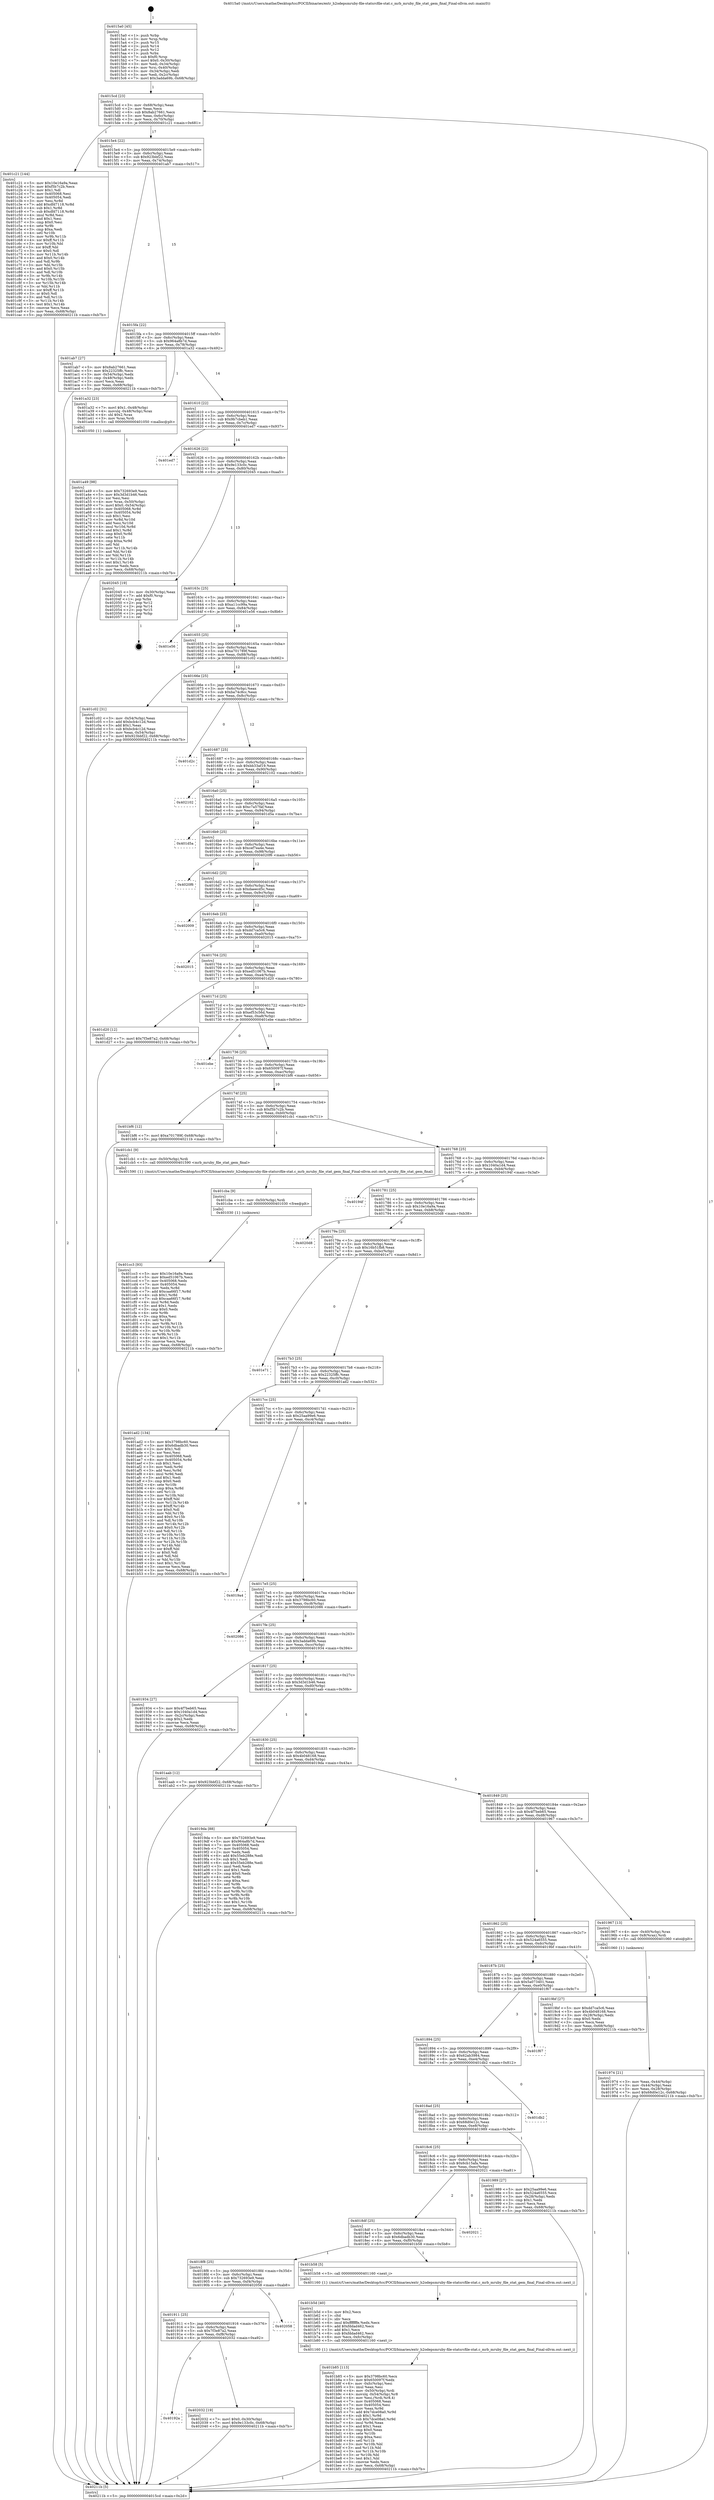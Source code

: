 digraph "0x4015a0" {
  label = "0x4015a0 (/mnt/c/Users/mathe/Desktop/tcc/POCII/binaries/extr_h2odepsmruby-file-statsrcfile-stat.c_mrb_mruby_file_stat_gem_final_Final-ollvm.out::main(0))"
  labelloc = "t"
  node[shape=record]

  Entry [label="",width=0.3,height=0.3,shape=circle,fillcolor=black,style=filled]
  "0x4015cd" [label="{
     0x4015cd [23]\l
     | [instrs]\l
     &nbsp;&nbsp;0x4015cd \<+3\>: mov -0x68(%rbp),%eax\l
     &nbsp;&nbsp;0x4015d0 \<+2\>: mov %eax,%ecx\l
     &nbsp;&nbsp;0x4015d2 \<+6\>: sub $0x8ab27661,%ecx\l
     &nbsp;&nbsp;0x4015d8 \<+3\>: mov %eax,-0x6c(%rbp)\l
     &nbsp;&nbsp;0x4015db \<+3\>: mov %ecx,-0x70(%rbp)\l
     &nbsp;&nbsp;0x4015de \<+6\>: je 0000000000401c21 \<main+0x681\>\l
  }"]
  "0x401c21" [label="{
     0x401c21 [144]\l
     | [instrs]\l
     &nbsp;&nbsp;0x401c21 \<+5\>: mov $0x10e16a9a,%eax\l
     &nbsp;&nbsp;0x401c26 \<+5\>: mov $0xf5b7c2b,%ecx\l
     &nbsp;&nbsp;0x401c2b \<+2\>: mov $0x1,%dl\l
     &nbsp;&nbsp;0x401c2d \<+7\>: mov 0x405068,%esi\l
     &nbsp;&nbsp;0x401c34 \<+7\>: mov 0x405054,%edi\l
     &nbsp;&nbsp;0x401c3b \<+3\>: mov %esi,%r8d\l
     &nbsp;&nbsp;0x401c3e \<+7\>: add $0xdfd7118,%r8d\l
     &nbsp;&nbsp;0x401c45 \<+4\>: sub $0x1,%r8d\l
     &nbsp;&nbsp;0x401c49 \<+7\>: sub $0xdfd7118,%r8d\l
     &nbsp;&nbsp;0x401c50 \<+4\>: imul %r8d,%esi\l
     &nbsp;&nbsp;0x401c54 \<+3\>: and $0x1,%esi\l
     &nbsp;&nbsp;0x401c57 \<+3\>: cmp $0x0,%esi\l
     &nbsp;&nbsp;0x401c5a \<+4\>: sete %r9b\l
     &nbsp;&nbsp;0x401c5e \<+3\>: cmp $0xa,%edi\l
     &nbsp;&nbsp;0x401c61 \<+4\>: setl %r10b\l
     &nbsp;&nbsp;0x401c65 \<+3\>: mov %r9b,%r11b\l
     &nbsp;&nbsp;0x401c68 \<+4\>: xor $0xff,%r11b\l
     &nbsp;&nbsp;0x401c6c \<+3\>: mov %r10b,%bl\l
     &nbsp;&nbsp;0x401c6f \<+3\>: xor $0xff,%bl\l
     &nbsp;&nbsp;0x401c72 \<+3\>: xor $0x0,%dl\l
     &nbsp;&nbsp;0x401c75 \<+3\>: mov %r11b,%r14b\l
     &nbsp;&nbsp;0x401c78 \<+4\>: and $0x0,%r14b\l
     &nbsp;&nbsp;0x401c7c \<+3\>: and %dl,%r9b\l
     &nbsp;&nbsp;0x401c7f \<+3\>: mov %bl,%r15b\l
     &nbsp;&nbsp;0x401c82 \<+4\>: and $0x0,%r15b\l
     &nbsp;&nbsp;0x401c86 \<+3\>: and %dl,%r10b\l
     &nbsp;&nbsp;0x401c89 \<+3\>: or %r9b,%r14b\l
     &nbsp;&nbsp;0x401c8c \<+3\>: or %r10b,%r15b\l
     &nbsp;&nbsp;0x401c8f \<+3\>: xor %r15b,%r14b\l
     &nbsp;&nbsp;0x401c92 \<+3\>: or %bl,%r11b\l
     &nbsp;&nbsp;0x401c95 \<+4\>: xor $0xff,%r11b\l
     &nbsp;&nbsp;0x401c99 \<+3\>: or $0x0,%dl\l
     &nbsp;&nbsp;0x401c9c \<+3\>: and %dl,%r11b\l
     &nbsp;&nbsp;0x401c9f \<+3\>: or %r11b,%r14b\l
     &nbsp;&nbsp;0x401ca2 \<+4\>: test $0x1,%r14b\l
     &nbsp;&nbsp;0x401ca6 \<+3\>: cmovne %ecx,%eax\l
     &nbsp;&nbsp;0x401ca9 \<+3\>: mov %eax,-0x68(%rbp)\l
     &nbsp;&nbsp;0x401cac \<+5\>: jmp 000000000040211b \<main+0xb7b\>\l
  }"]
  "0x4015e4" [label="{
     0x4015e4 [22]\l
     | [instrs]\l
     &nbsp;&nbsp;0x4015e4 \<+5\>: jmp 00000000004015e9 \<main+0x49\>\l
     &nbsp;&nbsp;0x4015e9 \<+3\>: mov -0x6c(%rbp),%eax\l
     &nbsp;&nbsp;0x4015ec \<+5\>: sub $0x923bbf22,%eax\l
     &nbsp;&nbsp;0x4015f1 \<+3\>: mov %eax,-0x74(%rbp)\l
     &nbsp;&nbsp;0x4015f4 \<+6\>: je 0000000000401ab7 \<main+0x517\>\l
  }"]
  Exit [label="",width=0.3,height=0.3,shape=circle,fillcolor=black,style=filled,peripheries=2]
  "0x401ab7" [label="{
     0x401ab7 [27]\l
     | [instrs]\l
     &nbsp;&nbsp;0x401ab7 \<+5\>: mov $0x8ab27661,%eax\l
     &nbsp;&nbsp;0x401abc \<+5\>: mov $0x22325ffc,%ecx\l
     &nbsp;&nbsp;0x401ac1 \<+3\>: mov -0x54(%rbp),%edx\l
     &nbsp;&nbsp;0x401ac4 \<+3\>: cmp -0x48(%rbp),%edx\l
     &nbsp;&nbsp;0x401ac7 \<+3\>: cmovl %ecx,%eax\l
     &nbsp;&nbsp;0x401aca \<+3\>: mov %eax,-0x68(%rbp)\l
     &nbsp;&nbsp;0x401acd \<+5\>: jmp 000000000040211b \<main+0xb7b\>\l
  }"]
  "0x4015fa" [label="{
     0x4015fa [22]\l
     | [instrs]\l
     &nbsp;&nbsp;0x4015fa \<+5\>: jmp 00000000004015ff \<main+0x5f\>\l
     &nbsp;&nbsp;0x4015ff \<+3\>: mov -0x6c(%rbp),%eax\l
     &nbsp;&nbsp;0x401602 \<+5\>: sub $0x964a8b7d,%eax\l
     &nbsp;&nbsp;0x401607 \<+3\>: mov %eax,-0x78(%rbp)\l
     &nbsp;&nbsp;0x40160a \<+6\>: je 0000000000401a32 \<main+0x492\>\l
  }"]
  "0x40192a" [label="{
     0x40192a\l
  }", style=dashed]
  "0x401a32" [label="{
     0x401a32 [23]\l
     | [instrs]\l
     &nbsp;&nbsp;0x401a32 \<+7\>: movl $0x1,-0x48(%rbp)\l
     &nbsp;&nbsp;0x401a39 \<+4\>: movslq -0x48(%rbp),%rax\l
     &nbsp;&nbsp;0x401a3d \<+4\>: shl $0x2,%rax\l
     &nbsp;&nbsp;0x401a41 \<+3\>: mov %rax,%rdi\l
     &nbsp;&nbsp;0x401a44 \<+5\>: call 0000000000401050 \<malloc@plt\>\l
     | [calls]\l
     &nbsp;&nbsp;0x401050 \{1\} (unknown)\l
  }"]
  "0x401610" [label="{
     0x401610 [22]\l
     | [instrs]\l
     &nbsp;&nbsp;0x401610 \<+5\>: jmp 0000000000401615 \<main+0x75\>\l
     &nbsp;&nbsp;0x401615 \<+3\>: mov -0x6c(%rbp),%eax\l
     &nbsp;&nbsp;0x401618 \<+5\>: sub $0x9b7cbeb1,%eax\l
     &nbsp;&nbsp;0x40161d \<+3\>: mov %eax,-0x7c(%rbp)\l
     &nbsp;&nbsp;0x401620 \<+6\>: je 0000000000401ed7 \<main+0x937\>\l
  }"]
  "0x402032" [label="{
     0x402032 [19]\l
     | [instrs]\l
     &nbsp;&nbsp;0x402032 \<+7\>: movl $0x0,-0x30(%rbp)\l
     &nbsp;&nbsp;0x402039 \<+7\>: movl $0x9e133c0c,-0x68(%rbp)\l
     &nbsp;&nbsp;0x402040 \<+5\>: jmp 000000000040211b \<main+0xb7b\>\l
  }"]
  "0x401ed7" [label="{
     0x401ed7\l
  }", style=dashed]
  "0x401626" [label="{
     0x401626 [22]\l
     | [instrs]\l
     &nbsp;&nbsp;0x401626 \<+5\>: jmp 000000000040162b \<main+0x8b\>\l
     &nbsp;&nbsp;0x40162b \<+3\>: mov -0x6c(%rbp),%eax\l
     &nbsp;&nbsp;0x40162e \<+5\>: sub $0x9e133c0c,%eax\l
     &nbsp;&nbsp;0x401633 \<+3\>: mov %eax,-0x80(%rbp)\l
     &nbsp;&nbsp;0x401636 \<+6\>: je 0000000000402045 \<main+0xaa5\>\l
  }"]
  "0x401911" [label="{
     0x401911 [25]\l
     | [instrs]\l
     &nbsp;&nbsp;0x401911 \<+5\>: jmp 0000000000401916 \<main+0x376\>\l
     &nbsp;&nbsp;0x401916 \<+3\>: mov -0x6c(%rbp),%eax\l
     &nbsp;&nbsp;0x401919 \<+5\>: sub $0x7f3e87a2,%eax\l
     &nbsp;&nbsp;0x40191e \<+6\>: mov %eax,-0xf8(%rbp)\l
     &nbsp;&nbsp;0x401924 \<+6\>: je 0000000000402032 \<main+0xa92\>\l
  }"]
  "0x402045" [label="{
     0x402045 [19]\l
     | [instrs]\l
     &nbsp;&nbsp;0x402045 \<+3\>: mov -0x30(%rbp),%eax\l
     &nbsp;&nbsp;0x402048 \<+7\>: add $0xf0,%rsp\l
     &nbsp;&nbsp;0x40204f \<+1\>: pop %rbx\l
     &nbsp;&nbsp;0x402050 \<+2\>: pop %r12\l
     &nbsp;&nbsp;0x402052 \<+2\>: pop %r14\l
     &nbsp;&nbsp;0x402054 \<+2\>: pop %r15\l
     &nbsp;&nbsp;0x402056 \<+1\>: pop %rbp\l
     &nbsp;&nbsp;0x402057 \<+1\>: ret\l
  }"]
  "0x40163c" [label="{
     0x40163c [25]\l
     | [instrs]\l
     &nbsp;&nbsp;0x40163c \<+5\>: jmp 0000000000401641 \<main+0xa1\>\l
     &nbsp;&nbsp;0x401641 \<+3\>: mov -0x6c(%rbp),%eax\l
     &nbsp;&nbsp;0x401644 \<+5\>: sub $0xa11cc99a,%eax\l
     &nbsp;&nbsp;0x401649 \<+6\>: mov %eax,-0x84(%rbp)\l
     &nbsp;&nbsp;0x40164f \<+6\>: je 0000000000401e56 \<main+0x8b6\>\l
  }"]
  "0x402058" [label="{
     0x402058\l
  }", style=dashed]
  "0x401e56" [label="{
     0x401e56\l
  }", style=dashed]
  "0x401655" [label="{
     0x401655 [25]\l
     | [instrs]\l
     &nbsp;&nbsp;0x401655 \<+5\>: jmp 000000000040165a \<main+0xba\>\l
     &nbsp;&nbsp;0x40165a \<+3\>: mov -0x6c(%rbp),%eax\l
     &nbsp;&nbsp;0x40165d \<+5\>: sub $0xa701789f,%eax\l
     &nbsp;&nbsp;0x401662 \<+6\>: mov %eax,-0x88(%rbp)\l
     &nbsp;&nbsp;0x401668 \<+6\>: je 0000000000401c02 \<main+0x662\>\l
  }"]
  "0x401cc3" [label="{
     0x401cc3 [93]\l
     | [instrs]\l
     &nbsp;&nbsp;0x401cc3 \<+5\>: mov $0x10e16a9a,%eax\l
     &nbsp;&nbsp;0x401cc8 \<+5\>: mov $0xed51067b,%ecx\l
     &nbsp;&nbsp;0x401ccd \<+7\>: mov 0x405068,%edx\l
     &nbsp;&nbsp;0x401cd4 \<+7\>: mov 0x405054,%esi\l
     &nbsp;&nbsp;0x401cdb \<+3\>: mov %edx,%r8d\l
     &nbsp;&nbsp;0x401cde \<+7\>: add $0xcaa66f17,%r8d\l
     &nbsp;&nbsp;0x401ce5 \<+4\>: sub $0x1,%r8d\l
     &nbsp;&nbsp;0x401ce9 \<+7\>: sub $0xcaa66f17,%r8d\l
     &nbsp;&nbsp;0x401cf0 \<+4\>: imul %r8d,%edx\l
     &nbsp;&nbsp;0x401cf4 \<+3\>: and $0x1,%edx\l
     &nbsp;&nbsp;0x401cf7 \<+3\>: cmp $0x0,%edx\l
     &nbsp;&nbsp;0x401cfa \<+4\>: sete %r9b\l
     &nbsp;&nbsp;0x401cfe \<+3\>: cmp $0xa,%esi\l
     &nbsp;&nbsp;0x401d01 \<+4\>: setl %r10b\l
     &nbsp;&nbsp;0x401d05 \<+3\>: mov %r9b,%r11b\l
     &nbsp;&nbsp;0x401d08 \<+3\>: and %r10b,%r11b\l
     &nbsp;&nbsp;0x401d0b \<+3\>: xor %r10b,%r9b\l
     &nbsp;&nbsp;0x401d0e \<+3\>: or %r9b,%r11b\l
     &nbsp;&nbsp;0x401d11 \<+4\>: test $0x1,%r11b\l
     &nbsp;&nbsp;0x401d15 \<+3\>: cmovne %ecx,%eax\l
     &nbsp;&nbsp;0x401d18 \<+3\>: mov %eax,-0x68(%rbp)\l
     &nbsp;&nbsp;0x401d1b \<+5\>: jmp 000000000040211b \<main+0xb7b\>\l
  }"]
  "0x401c02" [label="{
     0x401c02 [31]\l
     | [instrs]\l
     &nbsp;&nbsp;0x401c02 \<+3\>: mov -0x54(%rbp),%eax\l
     &nbsp;&nbsp;0x401c05 \<+5\>: add $0xbcb4c12d,%eax\l
     &nbsp;&nbsp;0x401c0a \<+3\>: add $0x1,%eax\l
     &nbsp;&nbsp;0x401c0d \<+5\>: sub $0xbcb4c12d,%eax\l
     &nbsp;&nbsp;0x401c12 \<+3\>: mov %eax,-0x54(%rbp)\l
     &nbsp;&nbsp;0x401c15 \<+7\>: movl $0x923bbf22,-0x68(%rbp)\l
     &nbsp;&nbsp;0x401c1c \<+5\>: jmp 000000000040211b \<main+0xb7b\>\l
  }"]
  "0x40166e" [label="{
     0x40166e [25]\l
     | [instrs]\l
     &nbsp;&nbsp;0x40166e \<+5\>: jmp 0000000000401673 \<main+0xd3\>\l
     &nbsp;&nbsp;0x401673 \<+3\>: mov -0x6c(%rbp),%eax\l
     &nbsp;&nbsp;0x401676 \<+5\>: sub $0xba74c8cc,%eax\l
     &nbsp;&nbsp;0x40167b \<+6\>: mov %eax,-0x8c(%rbp)\l
     &nbsp;&nbsp;0x401681 \<+6\>: je 0000000000401d2c \<main+0x78c\>\l
  }"]
  "0x401cba" [label="{
     0x401cba [9]\l
     | [instrs]\l
     &nbsp;&nbsp;0x401cba \<+4\>: mov -0x50(%rbp),%rdi\l
     &nbsp;&nbsp;0x401cbe \<+5\>: call 0000000000401030 \<free@plt\>\l
     | [calls]\l
     &nbsp;&nbsp;0x401030 \{1\} (unknown)\l
  }"]
  "0x401d2c" [label="{
     0x401d2c\l
  }", style=dashed]
  "0x401687" [label="{
     0x401687 [25]\l
     | [instrs]\l
     &nbsp;&nbsp;0x401687 \<+5\>: jmp 000000000040168c \<main+0xec\>\l
     &nbsp;&nbsp;0x40168c \<+3\>: mov -0x6c(%rbp),%eax\l
     &nbsp;&nbsp;0x40168f \<+5\>: sub $0xbb33af19,%eax\l
     &nbsp;&nbsp;0x401694 \<+6\>: mov %eax,-0x90(%rbp)\l
     &nbsp;&nbsp;0x40169a \<+6\>: je 0000000000402102 \<main+0xb62\>\l
  }"]
  "0x401b85" [label="{
     0x401b85 [113]\l
     | [instrs]\l
     &nbsp;&nbsp;0x401b85 \<+5\>: mov $0x3798bc60,%ecx\l
     &nbsp;&nbsp;0x401b8a \<+5\>: mov $0x650097f,%edx\l
     &nbsp;&nbsp;0x401b8f \<+6\>: mov -0xfc(%rbp),%esi\l
     &nbsp;&nbsp;0x401b95 \<+3\>: imul %eax,%esi\l
     &nbsp;&nbsp;0x401b98 \<+4\>: mov -0x50(%rbp),%rdi\l
     &nbsp;&nbsp;0x401b9c \<+4\>: movslq -0x54(%rbp),%r8\l
     &nbsp;&nbsp;0x401ba0 \<+4\>: mov %esi,(%rdi,%r8,4)\l
     &nbsp;&nbsp;0x401ba4 \<+7\>: mov 0x405068,%eax\l
     &nbsp;&nbsp;0x401bab \<+7\>: mov 0x405054,%esi\l
     &nbsp;&nbsp;0x401bb2 \<+3\>: mov %eax,%r9d\l
     &nbsp;&nbsp;0x401bb5 \<+7\>: add $0x7dce08a0,%r9d\l
     &nbsp;&nbsp;0x401bbc \<+4\>: sub $0x1,%r9d\l
     &nbsp;&nbsp;0x401bc0 \<+7\>: sub $0x7dce08a0,%r9d\l
     &nbsp;&nbsp;0x401bc7 \<+4\>: imul %r9d,%eax\l
     &nbsp;&nbsp;0x401bcb \<+3\>: and $0x1,%eax\l
     &nbsp;&nbsp;0x401bce \<+3\>: cmp $0x0,%eax\l
     &nbsp;&nbsp;0x401bd1 \<+4\>: sete %r10b\l
     &nbsp;&nbsp;0x401bd5 \<+3\>: cmp $0xa,%esi\l
     &nbsp;&nbsp;0x401bd8 \<+4\>: setl %r11b\l
     &nbsp;&nbsp;0x401bdc \<+3\>: mov %r10b,%bl\l
     &nbsp;&nbsp;0x401bdf \<+3\>: and %r11b,%bl\l
     &nbsp;&nbsp;0x401be2 \<+3\>: xor %r11b,%r10b\l
     &nbsp;&nbsp;0x401be5 \<+3\>: or %r10b,%bl\l
     &nbsp;&nbsp;0x401be8 \<+3\>: test $0x1,%bl\l
     &nbsp;&nbsp;0x401beb \<+3\>: cmovne %edx,%ecx\l
     &nbsp;&nbsp;0x401bee \<+3\>: mov %ecx,-0x68(%rbp)\l
     &nbsp;&nbsp;0x401bf1 \<+5\>: jmp 000000000040211b \<main+0xb7b\>\l
  }"]
  "0x402102" [label="{
     0x402102\l
  }", style=dashed]
  "0x4016a0" [label="{
     0x4016a0 [25]\l
     | [instrs]\l
     &nbsp;&nbsp;0x4016a0 \<+5\>: jmp 00000000004016a5 \<main+0x105\>\l
     &nbsp;&nbsp;0x4016a5 \<+3\>: mov -0x6c(%rbp),%eax\l
     &nbsp;&nbsp;0x4016a8 \<+5\>: sub $0xc7a57faf,%eax\l
     &nbsp;&nbsp;0x4016ad \<+6\>: mov %eax,-0x94(%rbp)\l
     &nbsp;&nbsp;0x4016b3 \<+6\>: je 0000000000401d5a \<main+0x7ba\>\l
  }"]
  "0x401b5d" [label="{
     0x401b5d [40]\l
     | [instrs]\l
     &nbsp;&nbsp;0x401b5d \<+5\>: mov $0x2,%ecx\l
     &nbsp;&nbsp;0x401b62 \<+1\>: cltd\l
     &nbsp;&nbsp;0x401b63 \<+2\>: idiv %ecx\l
     &nbsp;&nbsp;0x401b65 \<+6\>: imul $0xfffffffe,%edx,%ecx\l
     &nbsp;&nbsp;0x401b6b \<+6\>: add $0xfddad462,%ecx\l
     &nbsp;&nbsp;0x401b71 \<+3\>: add $0x1,%ecx\l
     &nbsp;&nbsp;0x401b74 \<+6\>: sub $0xfddad462,%ecx\l
     &nbsp;&nbsp;0x401b7a \<+6\>: mov %ecx,-0xfc(%rbp)\l
     &nbsp;&nbsp;0x401b80 \<+5\>: call 0000000000401160 \<next_i\>\l
     | [calls]\l
     &nbsp;&nbsp;0x401160 \{1\} (/mnt/c/Users/mathe/Desktop/tcc/POCII/binaries/extr_h2odepsmruby-file-statsrcfile-stat.c_mrb_mruby_file_stat_gem_final_Final-ollvm.out::next_i)\l
  }"]
  "0x401d5a" [label="{
     0x401d5a\l
  }", style=dashed]
  "0x4016b9" [label="{
     0x4016b9 [25]\l
     | [instrs]\l
     &nbsp;&nbsp;0x4016b9 \<+5\>: jmp 00000000004016be \<main+0x11e\>\l
     &nbsp;&nbsp;0x4016be \<+3\>: mov -0x6c(%rbp),%eax\l
     &nbsp;&nbsp;0x4016c1 \<+5\>: sub $0xcef7ea4e,%eax\l
     &nbsp;&nbsp;0x4016c6 \<+6\>: mov %eax,-0x98(%rbp)\l
     &nbsp;&nbsp;0x4016cc \<+6\>: je 00000000004020f6 \<main+0xb56\>\l
  }"]
  "0x4018f8" [label="{
     0x4018f8 [25]\l
     | [instrs]\l
     &nbsp;&nbsp;0x4018f8 \<+5\>: jmp 00000000004018fd \<main+0x35d\>\l
     &nbsp;&nbsp;0x4018fd \<+3\>: mov -0x6c(%rbp),%eax\l
     &nbsp;&nbsp;0x401900 \<+5\>: sub $0x732693e9,%eax\l
     &nbsp;&nbsp;0x401905 \<+6\>: mov %eax,-0xf4(%rbp)\l
     &nbsp;&nbsp;0x40190b \<+6\>: je 0000000000402058 \<main+0xab8\>\l
  }"]
  "0x4020f6" [label="{
     0x4020f6\l
  }", style=dashed]
  "0x4016d2" [label="{
     0x4016d2 [25]\l
     | [instrs]\l
     &nbsp;&nbsp;0x4016d2 \<+5\>: jmp 00000000004016d7 \<main+0x137\>\l
     &nbsp;&nbsp;0x4016d7 \<+3\>: mov -0x6c(%rbp),%eax\l
     &nbsp;&nbsp;0x4016da \<+5\>: sub $0xdaeecd5c,%eax\l
     &nbsp;&nbsp;0x4016df \<+6\>: mov %eax,-0x9c(%rbp)\l
     &nbsp;&nbsp;0x4016e5 \<+6\>: je 0000000000402009 \<main+0xa69\>\l
  }"]
  "0x401b58" [label="{
     0x401b58 [5]\l
     | [instrs]\l
     &nbsp;&nbsp;0x401b58 \<+5\>: call 0000000000401160 \<next_i\>\l
     | [calls]\l
     &nbsp;&nbsp;0x401160 \{1\} (/mnt/c/Users/mathe/Desktop/tcc/POCII/binaries/extr_h2odepsmruby-file-statsrcfile-stat.c_mrb_mruby_file_stat_gem_final_Final-ollvm.out::next_i)\l
  }"]
  "0x402009" [label="{
     0x402009\l
  }", style=dashed]
  "0x4016eb" [label="{
     0x4016eb [25]\l
     | [instrs]\l
     &nbsp;&nbsp;0x4016eb \<+5\>: jmp 00000000004016f0 \<main+0x150\>\l
     &nbsp;&nbsp;0x4016f0 \<+3\>: mov -0x6c(%rbp),%eax\l
     &nbsp;&nbsp;0x4016f3 \<+5\>: sub $0xdd7ca5c6,%eax\l
     &nbsp;&nbsp;0x4016f8 \<+6\>: mov %eax,-0xa0(%rbp)\l
     &nbsp;&nbsp;0x4016fe \<+6\>: je 0000000000402015 \<main+0xa75\>\l
  }"]
  "0x4018df" [label="{
     0x4018df [25]\l
     | [instrs]\l
     &nbsp;&nbsp;0x4018df \<+5\>: jmp 00000000004018e4 \<main+0x344\>\l
     &nbsp;&nbsp;0x4018e4 \<+3\>: mov -0x6c(%rbp),%eax\l
     &nbsp;&nbsp;0x4018e7 \<+5\>: sub $0x6dbadb30,%eax\l
     &nbsp;&nbsp;0x4018ec \<+6\>: mov %eax,-0xf0(%rbp)\l
     &nbsp;&nbsp;0x4018f2 \<+6\>: je 0000000000401b58 \<main+0x5b8\>\l
  }"]
  "0x402015" [label="{
     0x402015\l
  }", style=dashed]
  "0x401704" [label="{
     0x401704 [25]\l
     | [instrs]\l
     &nbsp;&nbsp;0x401704 \<+5\>: jmp 0000000000401709 \<main+0x169\>\l
     &nbsp;&nbsp;0x401709 \<+3\>: mov -0x6c(%rbp),%eax\l
     &nbsp;&nbsp;0x40170c \<+5\>: sub $0xed51067b,%eax\l
     &nbsp;&nbsp;0x401711 \<+6\>: mov %eax,-0xa4(%rbp)\l
     &nbsp;&nbsp;0x401717 \<+6\>: je 0000000000401d20 \<main+0x780\>\l
  }"]
  "0x402021" [label="{
     0x402021\l
  }", style=dashed]
  "0x401d20" [label="{
     0x401d20 [12]\l
     | [instrs]\l
     &nbsp;&nbsp;0x401d20 \<+7\>: movl $0x7f3e87a2,-0x68(%rbp)\l
     &nbsp;&nbsp;0x401d27 \<+5\>: jmp 000000000040211b \<main+0xb7b\>\l
  }"]
  "0x40171d" [label="{
     0x40171d [25]\l
     | [instrs]\l
     &nbsp;&nbsp;0x40171d \<+5\>: jmp 0000000000401722 \<main+0x182\>\l
     &nbsp;&nbsp;0x401722 \<+3\>: mov -0x6c(%rbp),%eax\l
     &nbsp;&nbsp;0x401725 \<+5\>: sub $0xef53c56d,%eax\l
     &nbsp;&nbsp;0x40172a \<+6\>: mov %eax,-0xa8(%rbp)\l
     &nbsp;&nbsp;0x401730 \<+6\>: je 0000000000401ebe \<main+0x91e\>\l
  }"]
  "0x401a49" [label="{
     0x401a49 [98]\l
     | [instrs]\l
     &nbsp;&nbsp;0x401a49 \<+5\>: mov $0x732693e9,%ecx\l
     &nbsp;&nbsp;0x401a4e \<+5\>: mov $0x3d3d1b46,%edx\l
     &nbsp;&nbsp;0x401a53 \<+2\>: xor %esi,%esi\l
     &nbsp;&nbsp;0x401a55 \<+4\>: mov %rax,-0x50(%rbp)\l
     &nbsp;&nbsp;0x401a59 \<+7\>: movl $0x0,-0x54(%rbp)\l
     &nbsp;&nbsp;0x401a60 \<+8\>: mov 0x405068,%r8d\l
     &nbsp;&nbsp;0x401a68 \<+8\>: mov 0x405054,%r9d\l
     &nbsp;&nbsp;0x401a70 \<+3\>: sub $0x1,%esi\l
     &nbsp;&nbsp;0x401a73 \<+3\>: mov %r8d,%r10d\l
     &nbsp;&nbsp;0x401a76 \<+3\>: add %esi,%r10d\l
     &nbsp;&nbsp;0x401a79 \<+4\>: imul %r10d,%r8d\l
     &nbsp;&nbsp;0x401a7d \<+4\>: and $0x1,%r8d\l
     &nbsp;&nbsp;0x401a81 \<+4\>: cmp $0x0,%r8d\l
     &nbsp;&nbsp;0x401a85 \<+4\>: sete %r11b\l
     &nbsp;&nbsp;0x401a89 \<+4\>: cmp $0xa,%r9d\l
     &nbsp;&nbsp;0x401a8d \<+3\>: setl %bl\l
     &nbsp;&nbsp;0x401a90 \<+3\>: mov %r11b,%r14b\l
     &nbsp;&nbsp;0x401a93 \<+3\>: and %bl,%r14b\l
     &nbsp;&nbsp;0x401a96 \<+3\>: xor %bl,%r11b\l
     &nbsp;&nbsp;0x401a99 \<+3\>: or %r11b,%r14b\l
     &nbsp;&nbsp;0x401a9c \<+4\>: test $0x1,%r14b\l
     &nbsp;&nbsp;0x401aa0 \<+3\>: cmovne %edx,%ecx\l
     &nbsp;&nbsp;0x401aa3 \<+3\>: mov %ecx,-0x68(%rbp)\l
     &nbsp;&nbsp;0x401aa6 \<+5\>: jmp 000000000040211b \<main+0xb7b\>\l
  }"]
  "0x401ebe" [label="{
     0x401ebe\l
  }", style=dashed]
  "0x401736" [label="{
     0x401736 [25]\l
     | [instrs]\l
     &nbsp;&nbsp;0x401736 \<+5\>: jmp 000000000040173b \<main+0x19b\>\l
     &nbsp;&nbsp;0x40173b \<+3\>: mov -0x6c(%rbp),%eax\l
     &nbsp;&nbsp;0x40173e \<+5\>: sub $0x650097f,%eax\l
     &nbsp;&nbsp;0x401743 \<+6\>: mov %eax,-0xac(%rbp)\l
     &nbsp;&nbsp;0x401749 \<+6\>: je 0000000000401bf6 \<main+0x656\>\l
  }"]
  "0x4018c6" [label="{
     0x4018c6 [25]\l
     | [instrs]\l
     &nbsp;&nbsp;0x4018c6 \<+5\>: jmp 00000000004018cb \<main+0x32b\>\l
     &nbsp;&nbsp;0x4018cb \<+3\>: mov -0x6c(%rbp),%eax\l
     &nbsp;&nbsp;0x4018ce \<+5\>: sub $0x6cb15afa,%eax\l
     &nbsp;&nbsp;0x4018d3 \<+6\>: mov %eax,-0xec(%rbp)\l
     &nbsp;&nbsp;0x4018d9 \<+6\>: je 0000000000402021 \<main+0xa81\>\l
  }"]
  "0x401bf6" [label="{
     0x401bf6 [12]\l
     | [instrs]\l
     &nbsp;&nbsp;0x401bf6 \<+7\>: movl $0xa701789f,-0x68(%rbp)\l
     &nbsp;&nbsp;0x401bfd \<+5\>: jmp 000000000040211b \<main+0xb7b\>\l
  }"]
  "0x40174f" [label="{
     0x40174f [25]\l
     | [instrs]\l
     &nbsp;&nbsp;0x40174f \<+5\>: jmp 0000000000401754 \<main+0x1b4\>\l
     &nbsp;&nbsp;0x401754 \<+3\>: mov -0x6c(%rbp),%eax\l
     &nbsp;&nbsp;0x401757 \<+5\>: sub $0xf5b7c2b,%eax\l
     &nbsp;&nbsp;0x40175c \<+6\>: mov %eax,-0xb0(%rbp)\l
     &nbsp;&nbsp;0x401762 \<+6\>: je 0000000000401cb1 \<main+0x711\>\l
  }"]
  "0x401989" [label="{
     0x401989 [27]\l
     | [instrs]\l
     &nbsp;&nbsp;0x401989 \<+5\>: mov $0x25aa99e6,%eax\l
     &nbsp;&nbsp;0x40198e \<+5\>: mov $0x524a6555,%ecx\l
     &nbsp;&nbsp;0x401993 \<+3\>: mov -0x28(%rbp),%edx\l
     &nbsp;&nbsp;0x401996 \<+3\>: cmp $0x1,%edx\l
     &nbsp;&nbsp;0x401999 \<+3\>: cmovl %ecx,%eax\l
     &nbsp;&nbsp;0x40199c \<+3\>: mov %eax,-0x68(%rbp)\l
     &nbsp;&nbsp;0x40199f \<+5\>: jmp 000000000040211b \<main+0xb7b\>\l
  }"]
  "0x401cb1" [label="{
     0x401cb1 [9]\l
     | [instrs]\l
     &nbsp;&nbsp;0x401cb1 \<+4\>: mov -0x50(%rbp),%rdi\l
     &nbsp;&nbsp;0x401cb5 \<+5\>: call 0000000000401590 \<mrb_mruby_file_stat_gem_final\>\l
     | [calls]\l
     &nbsp;&nbsp;0x401590 \{1\} (/mnt/c/Users/mathe/Desktop/tcc/POCII/binaries/extr_h2odepsmruby-file-statsrcfile-stat.c_mrb_mruby_file_stat_gem_final_Final-ollvm.out::mrb_mruby_file_stat_gem_final)\l
  }"]
  "0x401768" [label="{
     0x401768 [25]\l
     | [instrs]\l
     &nbsp;&nbsp;0x401768 \<+5\>: jmp 000000000040176d \<main+0x1cd\>\l
     &nbsp;&nbsp;0x40176d \<+3\>: mov -0x6c(%rbp),%eax\l
     &nbsp;&nbsp;0x401770 \<+5\>: sub $0x1040a1d4,%eax\l
     &nbsp;&nbsp;0x401775 \<+6\>: mov %eax,-0xb4(%rbp)\l
     &nbsp;&nbsp;0x40177b \<+6\>: je 000000000040194f \<main+0x3af\>\l
  }"]
  "0x4018ad" [label="{
     0x4018ad [25]\l
     | [instrs]\l
     &nbsp;&nbsp;0x4018ad \<+5\>: jmp 00000000004018b2 \<main+0x312\>\l
     &nbsp;&nbsp;0x4018b2 \<+3\>: mov -0x6c(%rbp),%eax\l
     &nbsp;&nbsp;0x4018b5 \<+5\>: sub $0x68d0e12c,%eax\l
     &nbsp;&nbsp;0x4018ba \<+6\>: mov %eax,-0xe8(%rbp)\l
     &nbsp;&nbsp;0x4018c0 \<+6\>: je 0000000000401989 \<main+0x3e9\>\l
  }"]
  "0x40194f" [label="{
     0x40194f\l
  }", style=dashed]
  "0x401781" [label="{
     0x401781 [25]\l
     | [instrs]\l
     &nbsp;&nbsp;0x401781 \<+5\>: jmp 0000000000401786 \<main+0x1e6\>\l
     &nbsp;&nbsp;0x401786 \<+3\>: mov -0x6c(%rbp),%eax\l
     &nbsp;&nbsp;0x401789 \<+5\>: sub $0x10e16a9a,%eax\l
     &nbsp;&nbsp;0x40178e \<+6\>: mov %eax,-0xb8(%rbp)\l
     &nbsp;&nbsp;0x401794 \<+6\>: je 00000000004020d8 \<main+0xb38\>\l
  }"]
  "0x401db2" [label="{
     0x401db2\l
  }", style=dashed]
  "0x4020d8" [label="{
     0x4020d8\l
  }", style=dashed]
  "0x40179a" [label="{
     0x40179a [25]\l
     | [instrs]\l
     &nbsp;&nbsp;0x40179a \<+5\>: jmp 000000000040179f \<main+0x1ff\>\l
     &nbsp;&nbsp;0x40179f \<+3\>: mov -0x6c(%rbp),%eax\l
     &nbsp;&nbsp;0x4017a2 \<+5\>: sub $0x16b51fb8,%eax\l
     &nbsp;&nbsp;0x4017a7 \<+6\>: mov %eax,-0xbc(%rbp)\l
     &nbsp;&nbsp;0x4017ad \<+6\>: je 0000000000401e71 \<main+0x8d1\>\l
  }"]
  "0x401894" [label="{
     0x401894 [25]\l
     | [instrs]\l
     &nbsp;&nbsp;0x401894 \<+5\>: jmp 0000000000401899 \<main+0x2f9\>\l
     &nbsp;&nbsp;0x401899 \<+3\>: mov -0x6c(%rbp),%eax\l
     &nbsp;&nbsp;0x40189c \<+5\>: sub $0x62ab3984,%eax\l
     &nbsp;&nbsp;0x4018a1 \<+6\>: mov %eax,-0xe4(%rbp)\l
     &nbsp;&nbsp;0x4018a7 \<+6\>: je 0000000000401db2 \<main+0x812\>\l
  }"]
  "0x401e71" [label="{
     0x401e71\l
  }", style=dashed]
  "0x4017b3" [label="{
     0x4017b3 [25]\l
     | [instrs]\l
     &nbsp;&nbsp;0x4017b3 \<+5\>: jmp 00000000004017b8 \<main+0x218\>\l
     &nbsp;&nbsp;0x4017b8 \<+3\>: mov -0x6c(%rbp),%eax\l
     &nbsp;&nbsp;0x4017bb \<+5\>: sub $0x22325ffc,%eax\l
     &nbsp;&nbsp;0x4017c0 \<+6\>: mov %eax,-0xc0(%rbp)\l
     &nbsp;&nbsp;0x4017c6 \<+6\>: je 0000000000401ad2 \<main+0x532\>\l
  }"]
  "0x401f67" [label="{
     0x401f67\l
  }", style=dashed]
  "0x401ad2" [label="{
     0x401ad2 [134]\l
     | [instrs]\l
     &nbsp;&nbsp;0x401ad2 \<+5\>: mov $0x3798bc60,%eax\l
     &nbsp;&nbsp;0x401ad7 \<+5\>: mov $0x6dbadb30,%ecx\l
     &nbsp;&nbsp;0x401adc \<+2\>: mov $0x1,%dl\l
     &nbsp;&nbsp;0x401ade \<+2\>: xor %esi,%esi\l
     &nbsp;&nbsp;0x401ae0 \<+7\>: mov 0x405068,%edi\l
     &nbsp;&nbsp;0x401ae7 \<+8\>: mov 0x405054,%r8d\l
     &nbsp;&nbsp;0x401aef \<+3\>: sub $0x1,%esi\l
     &nbsp;&nbsp;0x401af2 \<+3\>: mov %edi,%r9d\l
     &nbsp;&nbsp;0x401af5 \<+3\>: add %esi,%r9d\l
     &nbsp;&nbsp;0x401af8 \<+4\>: imul %r9d,%edi\l
     &nbsp;&nbsp;0x401afc \<+3\>: and $0x1,%edi\l
     &nbsp;&nbsp;0x401aff \<+3\>: cmp $0x0,%edi\l
     &nbsp;&nbsp;0x401b02 \<+4\>: sete %r10b\l
     &nbsp;&nbsp;0x401b06 \<+4\>: cmp $0xa,%r8d\l
     &nbsp;&nbsp;0x401b0a \<+4\>: setl %r11b\l
     &nbsp;&nbsp;0x401b0e \<+3\>: mov %r10b,%bl\l
     &nbsp;&nbsp;0x401b11 \<+3\>: xor $0xff,%bl\l
     &nbsp;&nbsp;0x401b14 \<+3\>: mov %r11b,%r14b\l
     &nbsp;&nbsp;0x401b17 \<+4\>: xor $0xff,%r14b\l
     &nbsp;&nbsp;0x401b1b \<+3\>: xor $0x0,%dl\l
     &nbsp;&nbsp;0x401b1e \<+3\>: mov %bl,%r15b\l
     &nbsp;&nbsp;0x401b21 \<+4\>: and $0x0,%r15b\l
     &nbsp;&nbsp;0x401b25 \<+3\>: and %dl,%r10b\l
     &nbsp;&nbsp;0x401b28 \<+3\>: mov %r14b,%r12b\l
     &nbsp;&nbsp;0x401b2b \<+4\>: and $0x0,%r12b\l
     &nbsp;&nbsp;0x401b2f \<+3\>: and %dl,%r11b\l
     &nbsp;&nbsp;0x401b32 \<+3\>: or %r10b,%r15b\l
     &nbsp;&nbsp;0x401b35 \<+3\>: or %r11b,%r12b\l
     &nbsp;&nbsp;0x401b38 \<+3\>: xor %r12b,%r15b\l
     &nbsp;&nbsp;0x401b3b \<+3\>: or %r14b,%bl\l
     &nbsp;&nbsp;0x401b3e \<+3\>: xor $0xff,%bl\l
     &nbsp;&nbsp;0x401b41 \<+3\>: or $0x0,%dl\l
     &nbsp;&nbsp;0x401b44 \<+2\>: and %dl,%bl\l
     &nbsp;&nbsp;0x401b46 \<+3\>: or %bl,%r15b\l
     &nbsp;&nbsp;0x401b49 \<+4\>: test $0x1,%r15b\l
     &nbsp;&nbsp;0x401b4d \<+3\>: cmovne %ecx,%eax\l
     &nbsp;&nbsp;0x401b50 \<+3\>: mov %eax,-0x68(%rbp)\l
     &nbsp;&nbsp;0x401b53 \<+5\>: jmp 000000000040211b \<main+0xb7b\>\l
  }"]
  "0x4017cc" [label="{
     0x4017cc [25]\l
     | [instrs]\l
     &nbsp;&nbsp;0x4017cc \<+5\>: jmp 00000000004017d1 \<main+0x231\>\l
     &nbsp;&nbsp;0x4017d1 \<+3\>: mov -0x6c(%rbp),%eax\l
     &nbsp;&nbsp;0x4017d4 \<+5\>: sub $0x25aa99e6,%eax\l
     &nbsp;&nbsp;0x4017d9 \<+6\>: mov %eax,-0xc4(%rbp)\l
     &nbsp;&nbsp;0x4017df \<+6\>: je 00000000004019a4 \<main+0x404\>\l
  }"]
  "0x40187b" [label="{
     0x40187b [25]\l
     | [instrs]\l
     &nbsp;&nbsp;0x40187b \<+5\>: jmp 0000000000401880 \<main+0x2e0\>\l
     &nbsp;&nbsp;0x401880 \<+3\>: mov -0x6c(%rbp),%eax\l
     &nbsp;&nbsp;0x401883 \<+5\>: sub $0x5a073401,%eax\l
     &nbsp;&nbsp;0x401888 \<+6\>: mov %eax,-0xe0(%rbp)\l
     &nbsp;&nbsp;0x40188e \<+6\>: je 0000000000401f67 \<main+0x9c7\>\l
  }"]
  "0x4019a4" [label="{
     0x4019a4\l
  }", style=dashed]
  "0x4017e5" [label="{
     0x4017e5 [25]\l
     | [instrs]\l
     &nbsp;&nbsp;0x4017e5 \<+5\>: jmp 00000000004017ea \<main+0x24a\>\l
     &nbsp;&nbsp;0x4017ea \<+3\>: mov -0x6c(%rbp),%eax\l
     &nbsp;&nbsp;0x4017ed \<+5\>: sub $0x3798bc60,%eax\l
     &nbsp;&nbsp;0x4017f2 \<+6\>: mov %eax,-0xc8(%rbp)\l
     &nbsp;&nbsp;0x4017f8 \<+6\>: je 0000000000402086 \<main+0xae6\>\l
  }"]
  "0x4019bf" [label="{
     0x4019bf [27]\l
     | [instrs]\l
     &nbsp;&nbsp;0x4019bf \<+5\>: mov $0xdd7ca5c6,%eax\l
     &nbsp;&nbsp;0x4019c4 \<+5\>: mov $0x4b048168,%ecx\l
     &nbsp;&nbsp;0x4019c9 \<+3\>: mov -0x28(%rbp),%edx\l
     &nbsp;&nbsp;0x4019cc \<+3\>: cmp $0x0,%edx\l
     &nbsp;&nbsp;0x4019cf \<+3\>: cmove %ecx,%eax\l
     &nbsp;&nbsp;0x4019d2 \<+3\>: mov %eax,-0x68(%rbp)\l
     &nbsp;&nbsp;0x4019d5 \<+5\>: jmp 000000000040211b \<main+0xb7b\>\l
  }"]
  "0x402086" [label="{
     0x402086\l
  }", style=dashed]
  "0x4017fe" [label="{
     0x4017fe [25]\l
     | [instrs]\l
     &nbsp;&nbsp;0x4017fe \<+5\>: jmp 0000000000401803 \<main+0x263\>\l
     &nbsp;&nbsp;0x401803 \<+3\>: mov -0x6c(%rbp),%eax\l
     &nbsp;&nbsp;0x401806 \<+5\>: sub $0x3adda69b,%eax\l
     &nbsp;&nbsp;0x40180b \<+6\>: mov %eax,-0xcc(%rbp)\l
     &nbsp;&nbsp;0x401811 \<+6\>: je 0000000000401934 \<main+0x394\>\l
  }"]
  "0x401974" [label="{
     0x401974 [21]\l
     | [instrs]\l
     &nbsp;&nbsp;0x401974 \<+3\>: mov %eax,-0x44(%rbp)\l
     &nbsp;&nbsp;0x401977 \<+3\>: mov -0x44(%rbp),%eax\l
     &nbsp;&nbsp;0x40197a \<+3\>: mov %eax,-0x28(%rbp)\l
     &nbsp;&nbsp;0x40197d \<+7\>: movl $0x68d0e12c,-0x68(%rbp)\l
     &nbsp;&nbsp;0x401984 \<+5\>: jmp 000000000040211b \<main+0xb7b\>\l
  }"]
  "0x401934" [label="{
     0x401934 [27]\l
     | [instrs]\l
     &nbsp;&nbsp;0x401934 \<+5\>: mov $0x4f7beb65,%eax\l
     &nbsp;&nbsp;0x401939 \<+5\>: mov $0x1040a1d4,%ecx\l
     &nbsp;&nbsp;0x40193e \<+3\>: mov -0x2c(%rbp),%edx\l
     &nbsp;&nbsp;0x401941 \<+3\>: cmp $0x2,%edx\l
     &nbsp;&nbsp;0x401944 \<+3\>: cmovne %ecx,%eax\l
     &nbsp;&nbsp;0x401947 \<+3\>: mov %eax,-0x68(%rbp)\l
     &nbsp;&nbsp;0x40194a \<+5\>: jmp 000000000040211b \<main+0xb7b\>\l
  }"]
  "0x401817" [label="{
     0x401817 [25]\l
     | [instrs]\l
     &nbsp;&nbsp;0x401817 \<+5\>: jmp 000000000040181c \<main+0x27c\>\l
     &nbsp;&nbsp;0x40181c \<+3\>: mov -0x6c(%rbp),%eax\l
     &nbsp;&nbsp;0x40181f \<+5\>: sub $0x3d3d1b46,%eax\l
     &nbsp;&nbsp;0x401824 \<+6\>: mov %eax,-0xd0(%rbp)\l
     &nbsp;&nbsp;0x40182a \<+6\>: je 0000000000401aab \<main+0x50b\>\l
  }"]
  "0x40211b" [label="{
     0x40211b [5]\l
     | [instrs]\l
     &nbsp;&nbsp;0x40211b \<+5\>: jmp 00000000004015cd \<main+0x2d\>\l
  }"]
  "0x4015a0" [label="{
     0x4015a0 [45]\l
     | [instrs]\l
     &nbsp;&nbsp;0x4015a0 \<+1\>: push %rbp\l
     &nbsp;&nbsp;0x4015a1 \<+3\>: mov %rsp,%rbp\l
     &nbsp;&nbsp;0x4015a4 \<+2\>: push %r15\l
     &nbsp;&nbsp;0x4015a6 \<+2\>: push %r14\l
     &nbsp;&nbsp;0x4015a8 \<+2\>: push %r12\l
     &nbsp;&nbsp;0x4015aa \<+1\>: push %rbx\l
     &nbsp;&nbsp;0x4015ab \<+7\>: sub $0xf0,%rsp\l
     &nbsp;&nbsp;0x4015b2 \<+7\>: movl $0x0,-0x30(%rbp)\l
     &nbsp;&nbsp;0x4015b9 \<+3\>: mov %edi,-0x34(%rbp)\l
     &nbsp;&nbsp;0x4015bc \<+4\>: mov %rsi,-0x40(%rbp)\l
     &nbsp;&nbsp;0x4015c0 \<+3\>: mov -0x34(%rbp),%edi\l
     &nbsp;&nbsp;0x4015c3 \<+3\>: mov %edi,-0x2c(%rbp)\l
     &nbsp;&nbsp;0x4015c6 \<+7\>: movl $0x3adda69b,-0x68(%rbp)\l
  }"]
  "0x401862" [label="{
     0x401862 [25]\l
     | [instrs]\l
     &nbsp;&nbsp;0x401862 \<+5\>: jmp 0000000000401867 \<main+0x2c7\>\l
     &nbsp;&nbsp;0x401867 \<+3\>: mov -0x6c(%rbp),%eax\l
     &nbsp;&nbsp;0x40186a \<+5\>: sub $0x524a6555,%eax\l
     &nbsp;&nbsp;0x40186f \<+6\>: mov %eax,-0xdc(%rbp)\l
     &nbsp;&nbsp;0x401875 \<+6\>: je 00000000004019bf \<main+0x41f\>\l
  }"]
  "0x401aab" [label="{
     0x401aab [12]\l
     | [instrs]\l
     &nbsp;&nbsp;0x401aab \<+7\>: movl $0x923bbf22,-0x68(%rbp)\l
     &nbsp;&nbsp;0x401ab2 \<+5\>: jmp 000000000040211b \<main+0xb7b\>\l
  }"]
  "0x401830" [label="{
     0x401830 [25]\l
     | [instrs]\l
     &nbsp;&nbsp;0x401830 \<+5\>: jmp 0000000000401835 \<main+0x295\>\l
     &nbsp;&nbsp;0x401835 \<+3\>: mov -0x6c(%rbp),%eax\l
     &nbsp;&nbsp;0x401838 \<+5\>: sub $0x4b048168,%eax\l
     &nbsp;&nbsp;0x40183d \<+6\>: mov %eax,-0xd4(%rbp)\l
     &nbsp;&nbsp;0x401843 \<+6\>: je 00000000004019da \<main+0x43a\>\l
  }"]
  "0x401967" [label="{
     0x401967 [13]\l
     | [instrs]\l
     &nbsp;&nbsp;0x401967 \<+4\>: mov -0x40(%rbp),%rax\l
     &nbsp;&nbsp;0x40196b \<+4\>: mov 0x8(%rax),%rdi\l
     &nbsp;&nbsp;0x40196f \<+5\>: call 0000000000401060 \<atoi@plt\>\l
     | [calls]\l
     &nbsp;&nbsp;0x401060 \{1\} (unknown)\l
  }"]
  "0x4019da" [label="{
     0x4019da [88]\l
     | [instrs]\l
     &nbsp;&nbsp;0x4019da \<+5\>: mov $0x732693e9,%eax\l
     &nbsp;&nbsp;0x4019df \<+5\>: mov $0x964a8b7d,%ecx\l
     &nbsp;&nbsp;0x4019e4 \<+7\>: mov 0x405068,%edx\l
     &nbsp;&nbsp;0x4019eb \<+7\>: mov 0x405054,%esi\l
     &nbsp;&nbsp;0x4019f2 \<+2\>: mov %edx,%edi\l
     &nbsp;&nbsp;0x4019f4 \<+6\>: add $0x55eb288e,%edi\l
     &nbsp;&nbsp;0x4019fa \<+3\>: sub $0x1,%edi\l
     &nbsp;&nbsp;0x4019fd \<+6\>: sub $0x55eb288e,%edi\l
     &nbsp;&nbsp;0x401a03 \<+3\>: imul %edi,%edx\l
     &nbsp;&nbsp;0x401a06 \<+3\>: and $0x1,%edx\l
     &nbsp;&nbsp;0x401a09 \<+3\>: cmp $0x0,%edx\l
     &nbsp;&nbsp;0x401a0c \<+4\>: sete %r8b\l
     &nbsp;&nbsp;0x401a10 \<+3\>: cmp $0xa,%esi\l
     &nbsp;&nbsp;0x401a13 \<+4\>: setl %r9b\l
     &nbsp;&nbsp;0x401a17 \<+3\>: mov %r8b,%r10b\l
     &nbsp;&nbsp;0x401a1a \<+3\>: and %r9b,%r10b\l
     &nbsp;&nbsp;0x401a1d \<+3\>: xor %r9b,%r8b\l
     &nbsp;&nbsp;0x401a20 \<+3\>: or %r8b,%r10b\l
     &nbsp;&nbsp;0x401a23 \<+4\>: test $0x1,%r10b\l
     &nbsp;&nbsp;0x401a27 \<+3\>: cmovne %ecx,%eax\l
     &nbsp;&nbsp;0x401a2a \<+3\>: mov %eax,-0x68(%rbp)\l
     &nbsp;&nbsp;0x401a2d \<+5\>: jmp 000000000040211b \<main+0xb7b\>\l
  }"]
  "0x401849" [label="{
     0x401849 [25]\l
     | [instrs]\l
     &nbsp;&nbsp;0x401849 \<+5\>: jmp 000000000040184e \<main+0x2ae\>\l
     &nbsp;&nbsp;0x40184e \<+3\>: mov -0x6c(%rbp),%eax\l
     &nbsp;&nbsp;0x401851 \<+5\>: sub $0x4f7beb65,%eax\l
     &nbsp;&nbsp;0x401856 \<+6\>: mov %eax,-0xd8(%rbp)\l
     &nbsp;&nbsp;0x40185c \<+6\>: je 0000000000401967 \<main+0x3c7\>\l
  }"]
  Entry -> "0x4015a0" [label=" 1"]
  "0x4015cd" -> "0x401c21" [label=" 1"]
  "0x4015cd" -> "0x4015e4" [label=" 17"]
  "0x402045" -> Exit [label=" 1"]
  "0x4015e4" -> "0x401ab7" [label=" 2"]
  "0x4015e4" -> "0x4015fa" [label=" 15"]
  "0x402032" -> "0x40211b" [label=" 1"]
  "0x4015fa" -> "0x401a32" [label=" 1"]
  "0x4015fa" -> "0x401610" [label=" 14"]
  "0x401911" -> "0x40192a" [label=" 0"]
  "0x401610" -> "0x401ed7" [label=" 0"]
  "0x401610" -> "0x401626" [label=" 14"]
  "0x401911" -> "0x402032" [label=" 1"]
  "0x401626" -> "0x402045" [label=" 1"]
  "0x401626" -> "0x40163c" [label=" 13"]
  "0x4018f8" -> "0x401911" [label=" 1"]
  "0x40163c" -> "0x401e56" [label=" 0"]
  "0x40163c" -> "0x401655" [label=" 13"]
  "0x4018f8" -> "0x402058" [label=" 0"]
  "0x401655" -> "0x401c02" [label=" 1"]
  "0x401655" -> "0x40166e" [label=" 12"]
  "0x401d20" -> "0x40211b" [label=" 1"]
  "0x40166e" -> "0x401d2c" [label=" 0"]
  "0x40166e" -> "0x401687" [label=" 12"]
  "0x401cc3" -> "0x40211b" [label=" 1"]
  "0x401687" -> "0x402102" [label=" 0"]
  "0x401687" -> "0x4016a0" [label=" 12"]
  "0x401cba" -> "0x401cc3" [label=" 1"]
  "0x4016a0" -> "0x401d5a" [label=" 0"]
  "0x4016a0" -> "0x4016b9" [label=" 12"]
  "0x401cb1" -> "0x401cba" [label=" 1"]
  "0x4016b9" -> "0x4020f6" [label=" 0"]
  "0x4016b9" -> "0x4016d2" [label=" 12"]
  "0x401c21" -> "0x40211b" [label=" 1"]
  "0x4016d2" -> "0x402009" [label=" 0"]
  "0x4016d2" -> "0x4016eb" [label=" 12"]
  "0x401c02" -> "0x40211b" [label=" 1"]
  "0x4016eb" -> "0x402015" [label=" 0"]
  "0x4016eb" -> "0x401704" [label=" 12"]
  "0x401b85" -> "0x40211b" [label=" 1"]
  "0x401704" -> "0x401d20" [label=" 1"]
  "0x401704" -> "0x40171d" [label=" 11"]
  "0x401b5d" -> "0x401b85" [label=" 1"]
  "0x40171d" -> "0x401ebe" [label=" 0"]
  "0x40171d" -> "0x401736" [label=" 11"]
  "0x4018df" -> "0x4018f8" [label=" 1"]
  "0x401736" -> "0x401bf6" [label=" 1"]
  "0x401736" -> "0x40174f" [label=" 10"]
  "0x4018df" -> "0x401b58" [label=" 1"]
  "0x40174f" -> "0x401cb1" [label=" 1"]
  "0x40174f" -> "0x401768" [label=" 9"]
  "0x401bf6" -> "0x40211b" [label=" 1"]
  "0x401768" -> "0x40194f" [label=" 0"]
  "0x401768" -> "0x401781" [label=" 9"]
  "0x4018c6" -> "0x402021" [label=" 0"]
  "0x401781" -> "0x4020d8" [label=" 0"]
  "0x401781" -> "0x40179a" [label=" 9"]
  "0x401b58" -> "0x401b5d" [label=" 1"]
  "0x40179a" -> "0x401e71" [label=" 0"]
  "0x40179a" -> "0x4017b3" [label=" 9"]
  "0x401ab7" -> "0x40211b" [label=" 2"]
  "0x4017b3" -> "0x401ad2" [label=" 1"]
  "0x4017b3" -> "0x4017cc" [label=" 8"]
  "0x401aab" -> "0x40211b" [label=" 1"]
  "0x4017cc" -> "0x4019a4" [label=" 0"]
  "0x4017cc" -> "0x4017e5" [label=" 8"]
  "0x401a32" -> "0x401a49" [label=" 1"]
  "0x4017e5" -> "0x402086" [label=" 0"]
  "0x4017e5" -> "0x4017fe" [label=" 8"]
  "0x4019da" -> "0x40211b" [label=" 1"]
  "0x4017fe" -> "0x401934" [label=" 1"]
  "0x4017fe" -> "0x401817" [label=" 7"]
  "0x401934" -> "0x40211b" [label=" 1"]
  "0x4015a0" -> "0x4015cd" [label=" 1"]
  "0x40211b" -> "0x4015cd" [label=" 17"]
  "0x401989" -> "0x40211b" [label=" 1"]
  "0x401817" -> "0x401aab" [label=" 1"]
  "0x401817" -> "0x401830" [label=" 6"]
  "0x4018ad" -> "0x4018c6" [label=" 2"]
  "0x401830" -> "0x4019da" [label=" 1"]
  "0x401830" -> "0x401849" [label=" 5"]
  "0x4018ad" -> "0x401989" [label=" 1"]
  "0x401849" -> "0x401967" [label=" 1"]
  "0x401849" -> "0x401862" [label=" 4"]
  "0x401967" -> "0x401974" [label=" 1"]
  "0x401974" -> "0x40211b" [label=" 1"]
  "0x4019bf" -> "0x40211b" [label=" 1"]
  "0x401862" -> "0x4019bf" [label=" 1"]
  "0x401862" -> "0x40187b" [label=" 3"]
  "0x401a49" -> "0x40211b" [label=" 1"]
  "0x40187b" -> "0x401f67" [label=" 0"]
  "0x40187b" -> "0x401894" [label=" 3"]
  "0x401ad2" -> "0x40211b" [label=" 1"]
  "0x401894" -> "0x401db2" [label=" 0"]
  "0x401894" -> "0x4018ad" [label=" 3"]
  "0x4018c6" -> "0x4018df" [label=" 2"]
}
